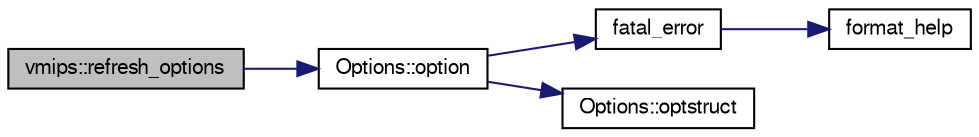 digraph G
{
  edge [fontname="FreeSans",fontsize="10",labelfontname="FreeSans",labelfontsize="10"];
  node [fontname="FreeSans",fontsize="10",shape=record];
  rankdir=LR;
  Node1 [label="vmips::refresh_options",height=0.2,width=0.4,color="black", fillcolor="grey75", style="filled" fontcolor="black"];
  Node1 -> Node2 [color="midnightblue",fontsize="10",style="solid"];
  Node2 [label="Options::option",height=0.2,width=0.4,color="black", fillcolor="white", style="filled",URL="$classOptions.html#a3a535c4c76588d00f62c9817bc0ff63b"];
  Node2 -> Node3 [color="midnightblue",fontsize="10",style="solid"];
  Node3 [label="fatal_error",height=0.2,width=0.4,color="black", fillcolor="white", style="filled",URL="$error_8cc.html#ab5b64997b285ceb84915e7f321b4db20"];
  Node3 -> Node4 [color="midnightblue",fontsize="10",style="solid"];
  Node4 [label="format_help",height=0.2,width=0.4,color="black", fillcolor="white", style="filled",URL="$error_8cc.html#aa182c84a77010100b5b8a15b1ff22e70"];
  Node2 -> Node5 [color="midnightblue",fontsize="10",style="solid"];
  Node5 [label="Options::optstruct",height=0.2,width=0.4,color="black", fillcolor="white", style="filled",URL="$classOptions.html#a4a9be4a96d5b12a8abb469fef02af7ee"];
}

